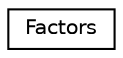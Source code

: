 digraph "Graphical Class Hierarchy"
{
 // LATEX_PDF_SIZE
  edge [fontname="Helvetica",fontsize="10",labelfontname="Helvetica",labelfontsize="10"];
  node [fontname="Helvetica",fontsize="10",shape=record];
  rankdir="LR";
  Node0 [label="Factors",height=0.2,width=0.4,color="black", fillcolor="white", style="filled",URL="$classFactors.html",tooltip=" "];
}
